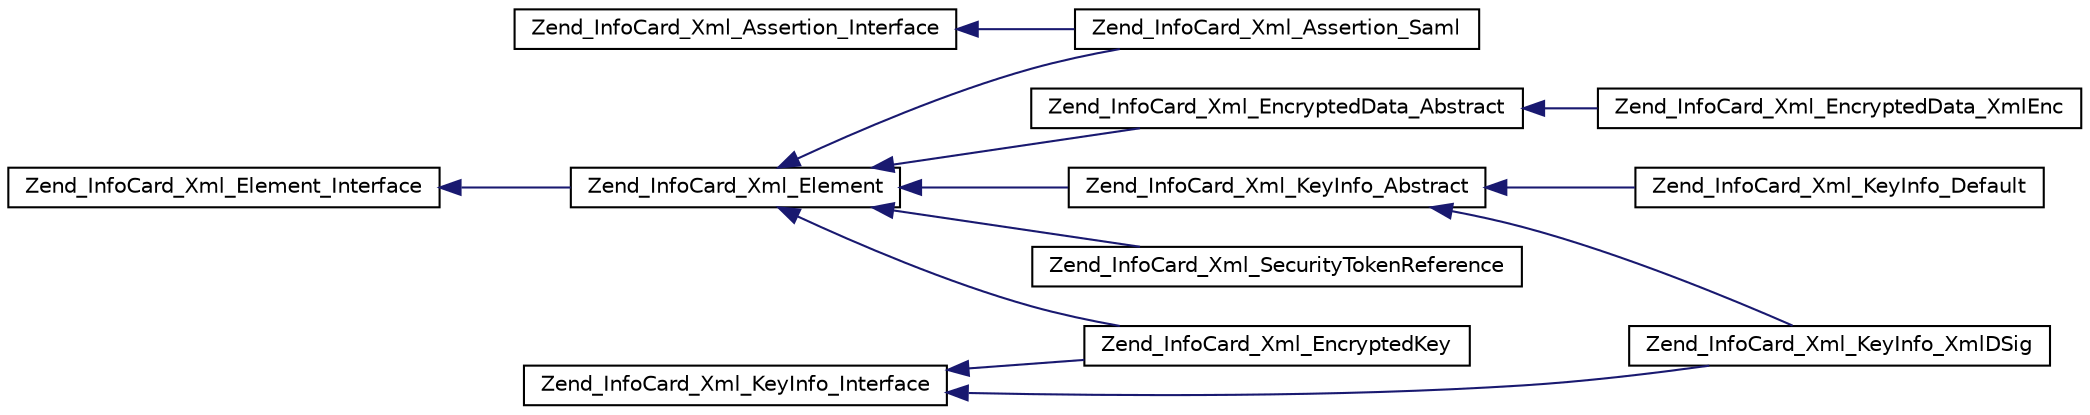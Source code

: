 digraph G
{
  edge [fontname="Helvetica",fontsize="10",labelfontname="Helvetica",labelfontsize="10"];
  node [fontname="Helvetica",fontsize="10",shape=record];
  rankdir="LR";
  Node1 [label="Zend_InfoCard_Xml_Assertion_Interface",height=0.2,width=0.4,color="black", fillcolor="white", style="filled",URL="$interface_zend___info_card___xml___assertion___interface.html"];
  Node1 -> Node2 [dir="back",color="midnightblue",fontsize="10",style="solid",fontname="Helvetica"];
  Node2 [label="Zend_InfoCard_Xml_Assertion_Saml",height=0.2,width=0.4,color="black", fillcolor="white", style="filled",URL="$class_zend___info_card___xml___assertion___saml.html"];
  Node3 [label="Zend_InfoCard_Xml_Element_Interface",height=0.2,width=0.4,color="black", fillcolor="white", style="filled",URL="$interface_zend___info_card___xml___element___interface.html"];
  Node3 -> Node4 [dir="back",color="midnightblue",fontsize="10",style="solid",fontname="Helvetica"];
  Node4 [label="Zend_InfoCard_Xml_Element",height=0.2,width=0.4,color="black", fillcolor="white", style="filled",URL="$class_zend___info_card___xml___element.html"];
  Node4 -> Node2 [dir="back",color="midnightblue",fontsize="10",style="solid",fontname="Helvetica"];
  Node4 -> Node5 [dir="back",color="midnightblue",fontsize="10",style="solid",fontname="Helvetica"];
  Node5 [label="Zend_InfoCard_Xml_EncryptedData_Abstract",height=0.2,width=0.4,color="black", fillcolor="white", style="filled",URL="$class_zend___info_card___xml___encrypted_data___abstract.html"];
  Node5 -> Node6 [dir="back",color="midnightblue",fontsize="10",style="solid",fontname="Helvetica"];
  Node6 [label="Zend_InfoCard_Xml_EncryptedData_XmlEnc",height=0.2,width=0.4,color="black", fillcolor="white", style="filled",URL="$class_zend___info_card___xml___encrypted_data___xml_enc.html"];
  Node4 -> Node7 [dir="back",color="midnightblue",fontsize="10",style="solid",fontname="Helvetica"];
  Node7 [label="Zend_InfoCard_Xml_EncryptedKey",height=0.2,width=0.4,color="black", fillcolor="white", style="filled",URL="$class_zend___info_card___xml___encrypted_key.html"];
  Node4 -> Node8 [dir="back",color="midnightblue",fontsize="10",style="solid",fontname="Helvetica"];
  Node8 [label="Zend_InfoCard_Xml_KeyInfo_Abstract",height=0.2,width=0.4,color="black", fillcolor="white", style="filled",URL="$class_zend___info_card___xml___key_info___abstract.html"];
  Node8 -> Node9 [dir="back",color="midnightblue",fontsize="10",style="solid",fontname="Helvetica"];
  Node9 [label="Zend_InfoCard_Xml_KeyInfo_Default",height=0.2,width=0.4,color="black", fillcolor="white", style="filled",URL="$class_zend___info_card___xml___key_info___default.html"];
  Node8 -> Node10 [dir="back",color="midnightblue",fontsize="10",style="solid",fontname="Helvetica"];
  Node10 [label="Zend_InfoCard_Xml_KeyInfo_XmlDSig",height=0.2,width=0.4,color="black", fillcolor="white", style="filled",URL="$class_zend___info_card___xml___key_info___xml_d_sig.html"];
  Node4 -> Node11 [dir="back",color="midnightblue",fontsize="10",style="solid",fontname="Helvetica"];
  Node11 [label="Zend_InfoCard_Xml_SecurityTokenReference",height=0.2,width=0.4,color="black", fillcolor="white", style="filled",URL="$class_zend___info_card___xml___security_token_reference.html"];
  Node12 [label="Zend_InfoCard_Xml_KeyInfo_Interface",height=0.2,width=0.4,color="black", fillcolor="white", style="filled",URL="$interface_zend___info_card___xml___key_info___interface.html"];
  Node12 -> Node7 [dir="back",color="midnightblue",fontsize="10",style="solid",fontname="Helvetica"];
  Node12 -> Node10 [dir="back",color="midnightblue",fontsize="10",style="solid",fontname="Helvetica"];
}
